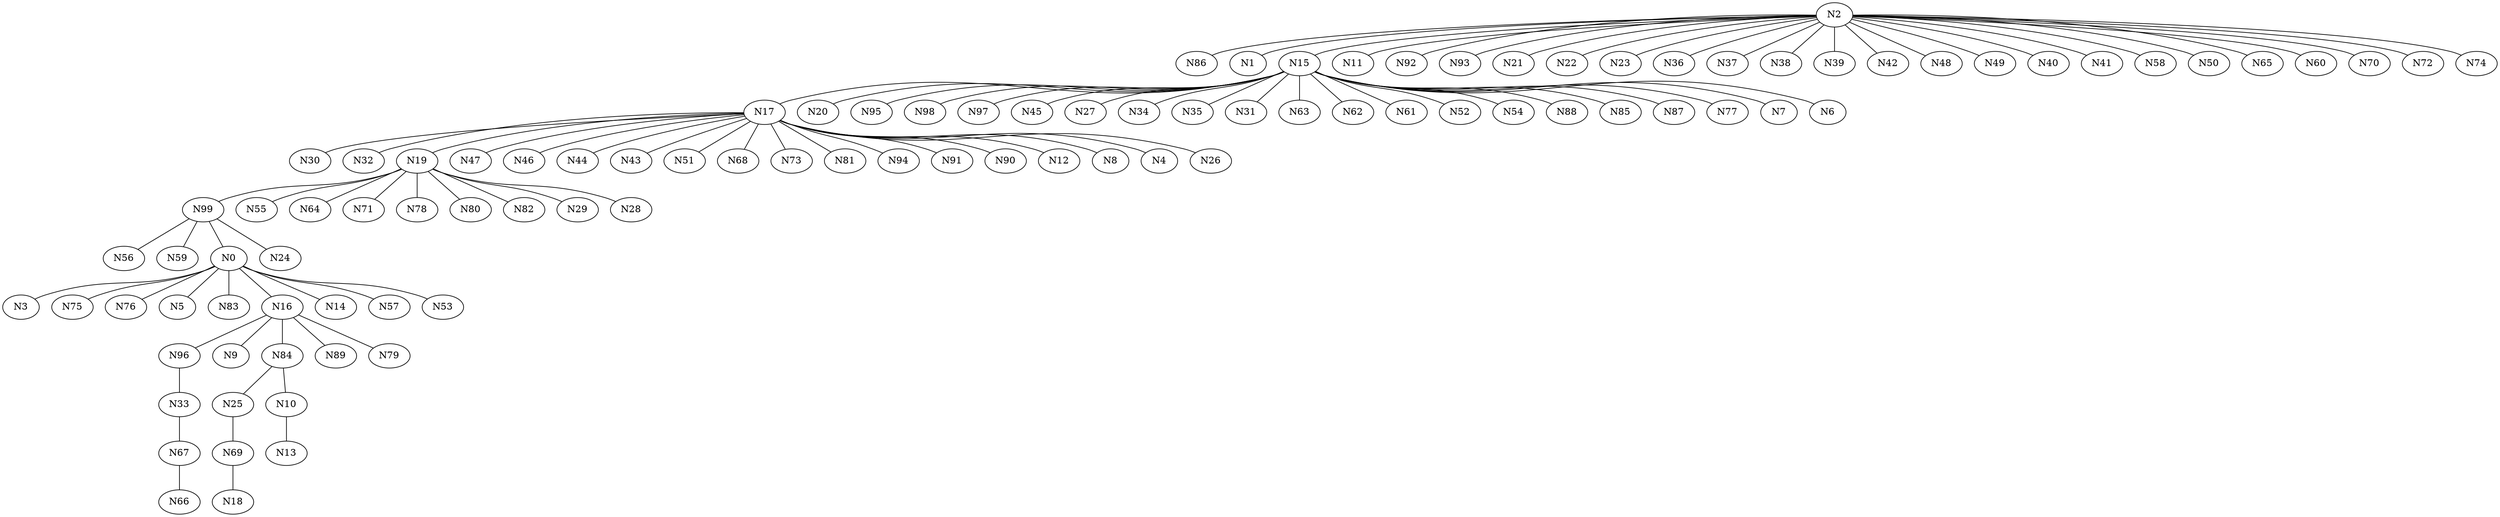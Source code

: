 Graph G {
	N2--N86[weight=1];
	N17--N30[weight=1];
	N2--N1[weight=1];
	N17--N32[weight=1];
	N15--N17[weight=1];
	N99--N56[weight=1];
	N25--N69[weight=1];
	N99--N59[weight=1];
	N15--N20[weight=1];
	N96--N33[weight=1];
	N19--N55[weight=1];
	N2--N11[weight=1];
	N2--N15[weight=1];
	N67--N66[weight=1];
	N17--N47[weight=1];
	N2--N92[weight=1];
	N17--N46[weight=1];
	N2--N93[weight=1];
	N17--N44[weight=1];
	N17--N43[weight=1];
	N0--N3[weight=1];
	N0--N75[weight=1];
	N15--N95[weight=1];
	N0--N76[weight=1];
	N15--N98[weight=1];
	N15--N97[weight=1];
	N19--N64[weight=1];
	N0--N5[weight=1];
	N2--N21[weight=1];
	N17--N51[weight=1];
	N2--N22[weight=1];
	N2--N23[weight=1];
	N15--N45[weight=1];
	N19--N71[weight=1];
	N19--N78[weight=1];
	N0--N83[weight=1];
	N16--N96[weight=1];
	N69--N18[weight=1];
	N2--N36[weight=1];
	N2--N37[weight=1];
	N2--N38[weight=1];
	N17--N68[weight=1];
	N15--N27[weight=1];
	N0--N16[weight=1];
	N16--N9[weight=1];
	N15--N34[weight=1];
	N19--N80[weight=1];
	N0--N14[weight=1];
	N15--N35[weight=1];
	N19--N82[weight=1];
	N16--N84[weight=1];
	N15--N31[weight=1];
	N2--N39[weight=1];
	N16--N89[weight=1];
	N2--N42[weight=1];
	N17--N73[weight=1];
	N2--N48[weight=1];
	N2--N49[weight=1];
	N84--N10[weight=1];
	N2--N40[weight=1];
	N2--N41[weight=1];
	N33--N67[weight=1];
	N99--N0[weight=1];
	N15--N63[weight=1];
	N15--N62[weight=1];
	N19--N99[weight=1];
	N15--N61[weight=1];
	N16--N79[weight=1];
	N84--N25[weight=1];
	N17--N81[weight=1];
	N2--N58[weight=1];
	N10--N13[weight=1];
	N2--N50[weight=1];
	N15--N52[weight=1];
	N15--N54[weight=1];
	N19--N29[weight=1];
	N19--N28[weight=1];
	N2--N65[weight=1];
	N17--N94[weight=1];
	N17--N91[weight=1];
	N17--N90[weight=1];
	N2--N60[weight=1];
	N17--N12[weight=1];
	N15--N88[weight=1];
	N15--N85[weight=1];
	N15--N87[weight=1];
	N17--N8[weight=1];
	N17--N4[weight=1];
	N17--N26[weight=1];
	N2--N70[weight=1];
	N2--N72[weight=1];
	N2--N74[weight=1];
	N99--N24[weight=1];
	N0--N57[weight=1];
	N15--N77[weight=1];
	N0--N53[weight=1];
	N17--N19[weight=1];
	N15--N7[weight=1];
	N15--N6[weight=1];
}